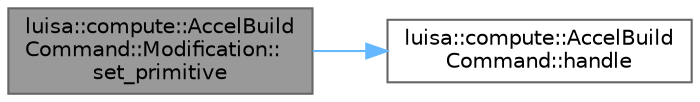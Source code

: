 digraph "luisa::compute::AccelBuildCommand::Modification::set_primitive"
{
 // LATEX_PDF_SIZE
  bgcolor="transparent";
  edge [fontname=Helvetica,fontsize=10,labelfontname=Helvetica,labelfontsize=10];
  node [fontname=Helvetica,fontsize=10,shape=box,height=0.2,width=0.4];
  rankdir="LR";
  Node1 [id="Node000001",label="luisa::compute::AccelBuild\lCommand::Modification::\lset_primitive",height=0.2,width=0.4,color="gray40", fillcolor="grey60", style="filled", fontcolor="black",tooltip=" "];
  Node1 -> Node2 [id="edge1_Node000001_Node000002",color="steelblue1",style="solid",tooltip=" "];
  Node2 [id="Node000002",label="luisa::compute::AccelBuild\lCommand::handle",height=0.2,width=0.4,color="grey40", fillcolor="white", style="filled",URL="$classluisa_1_1compute_1_1_accel_build_command.html#af94bb5f33118f9395feb0d995f4acb6d",tooltip=" "];
}
